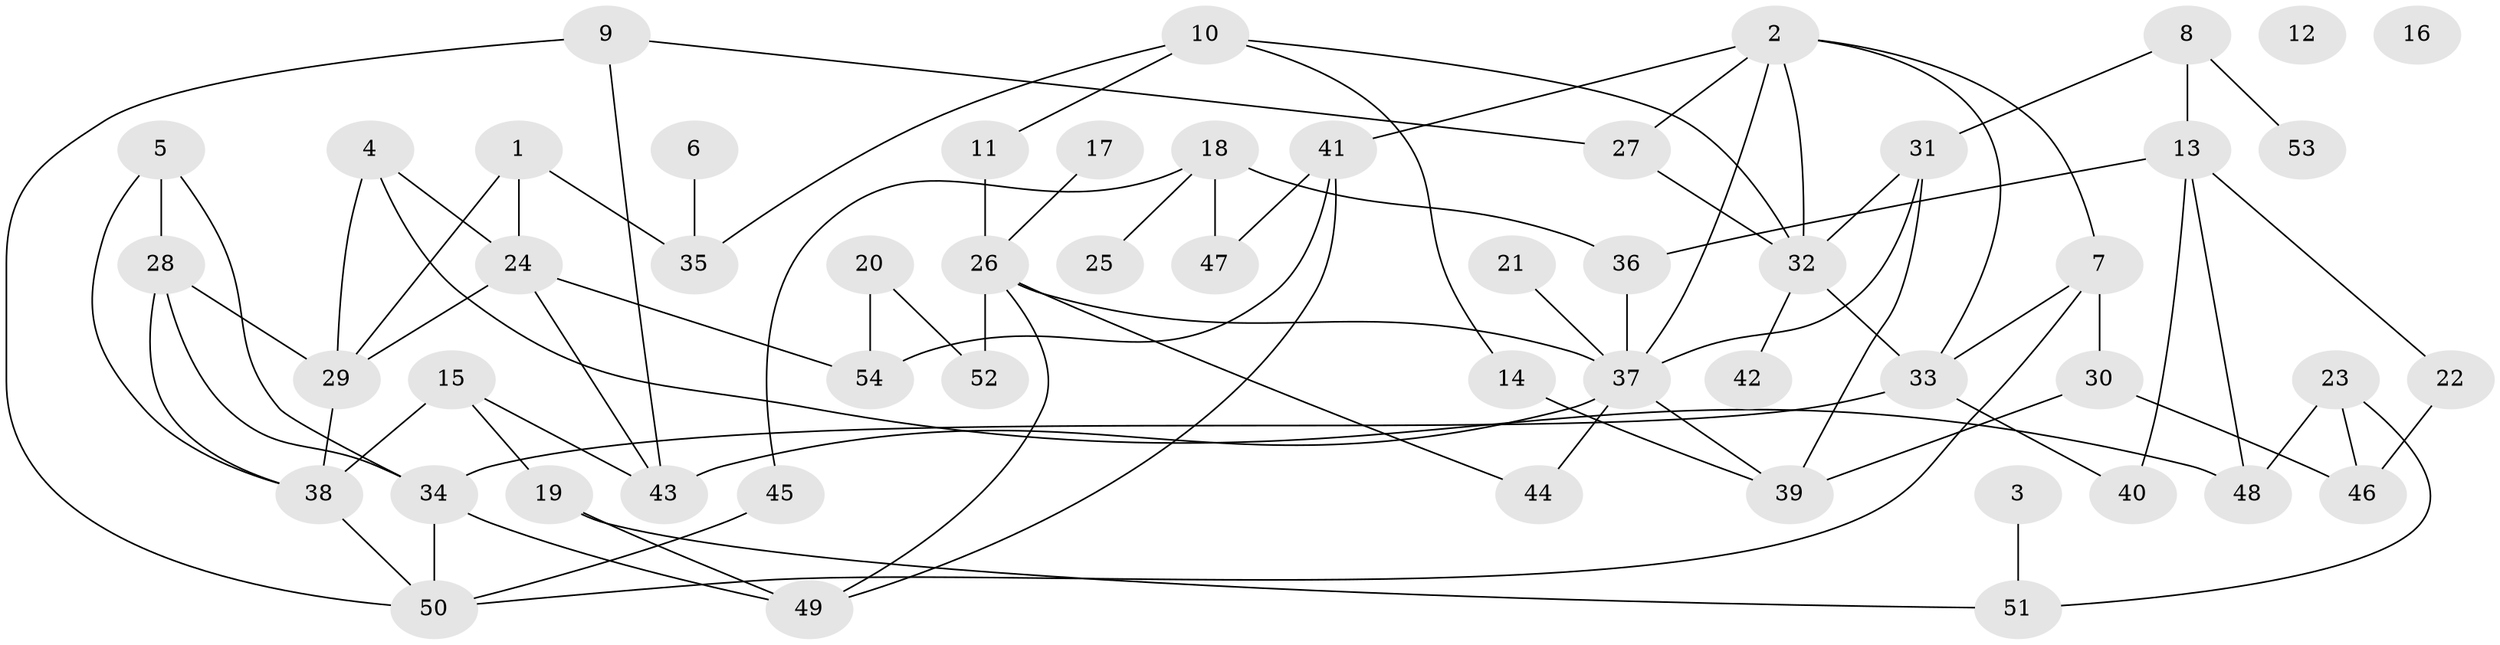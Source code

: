 // coarse degree distribution, {2: 0.2962962962962963, 0: 0.07407407407407407, 1: 0.14814814814814814, 4: 0.18518518518518517, 3: 0.1111111111111111, 6: 0.1111111111111111, 5: 0.037037037037037035, 10: 0.037037037037037035}
// Generated by graph-tools (version 1.1) at 2025/43/03/04/25 21:43:07]
// undirected, 54 vertices, 85 edges
graph export_dot {
graph [start="1"]
  node [color=gray90,style=filled];
  1;
  2;
  3;
  4;
  5;
  6;
  7;
  8;
  9;
  10;
  11;
  12;
  13;
  14;
  15;
  16;
  17;
  18;
  19;
  20;
  21;
  22;
  23;
  24;
  25;
  26;
  27;
  28;
  29;
  30;
  31;
  32;
  33;
  34;
  35;
  36;
  37;
  38;
  39;
  40;
  41;
  42;
  43;
  44;
  45;
  46;
  47;
  48;
  49;
  50;
  51;
  52;
  53;
  54;
  1 -- 24;
  1 -- 29;
  1 -- 35;
  2 -- 7;
  2 -- 27;
  2 -- 32;
  2 -- 33;
  2 -- 37;
  2 -- 41;
  3 -- 51;
  4 -- 24;
  4 -- 29;
  4 -- 48;
  5 -- 28;
  5 -- 34;
  5 -- 38;
  6 -- 35;
  7 -- 30;
  7 -- 33;
  7 -- 50;
  8 -- 13;
  8 -- 31;
  8 -- 53;
  9 -- 27;
  9 -- 43;
  9 -- 50;
  10 -- 11;
  10 -- 14;
  10 -- 32;
  10 -- 35;
  11 -- 26;
  13 -- 22;
  13 -- 36;
  13 -- 40;
  13 -- 48;
  14 -- 39;
  15 -- 19;
  15 -- 38;
  15 -- 43;
  17 -- 26;
  18 -- 25;
  18 -- 36;
  18 -- 45;
  18 -- 47;
  19 -- 49;
  19 -- 51;
  20 -- 52;
  20 -- 54;
  21 -- 37;
  22 -- 46;
  23 -- 46;
  23 -- 48;
  23 -- 51;
  24 -- 29;
  24 -- 43;
  24 -- 54;
  26 -- 37;
  26 -- 44;
  26 -- 49;
  26 -- 52;
  27 -- 32;
  28 -- 29;
  28 -- 34;
  28 -- 38;
  29 -- 38;
  30 -- 39;
  30 -- 46;
  31 -- 32;
  31 -- 37;
  31 -- 39;
  32 -- 33;
  32 -- 42;
  33 -- 34;
  33 -- 40;
  34 -- 49;
  34 -- 50;
  36 -- 37;
  37 -- 39;
  37 -- 43;
  37 -- 44;
  38 -- 50;
  41 -- 47;
  41 -- 49;
  41 -- 54;
  45 -- 50;
}
